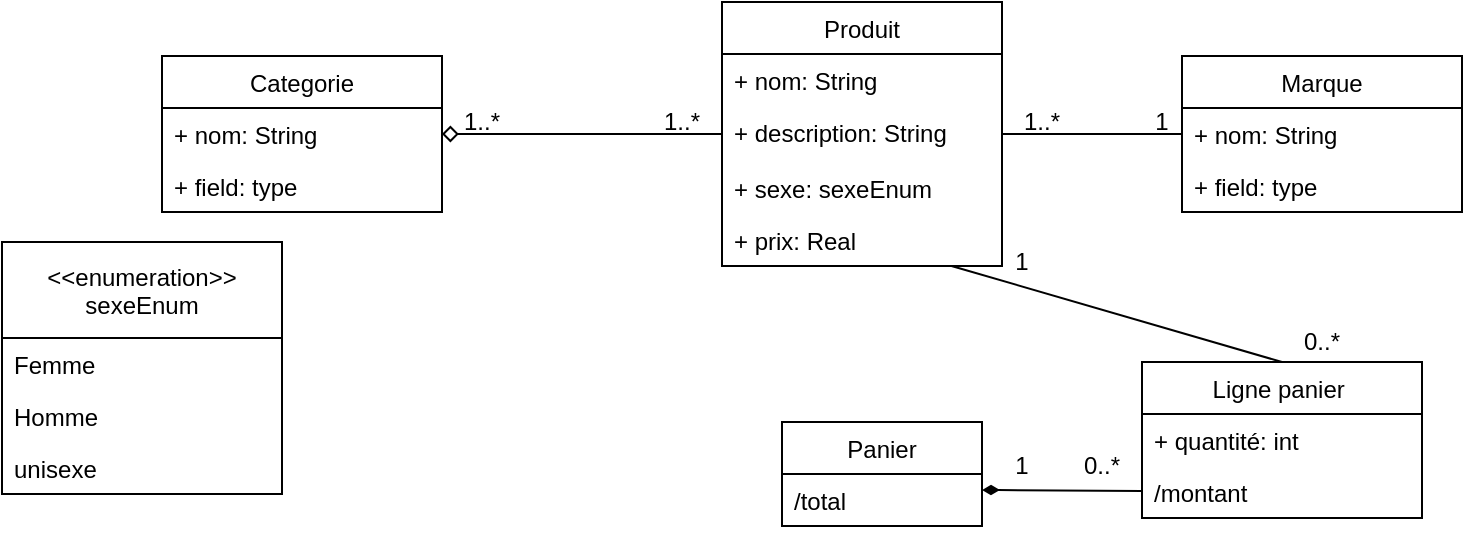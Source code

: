 <mxfile version="12.5.1" type="github"><diagram id="C5RBs43oDa-KdzZeNtuy" name="Page-1"><mxGraphModel dx="868" dy="433" grid="1" gridSize="10" guides="1" tooltips="1" connect="1" arrows="1" fold="1" page="1" pageScale="1" pageWidth="827" pageHeight="1169" math="0" shadow="0"><root><mxCell id="WIyWlLk6GJQsqaUBKTNV-0"/><mxCell id="WIyWlLk6GJQsqaUBKTNV-1" parent="WIyWlLk6GJQsqaUBKTNV-0"/><mxCell id="-48wNxZzVPmmQhHL6-wh-0" value="Categorie" style="swimlane;fontStyle=0;childLayout=stackLayout;horizontal=1;startSize=26;fillColor=none;horizontalStack=0;resizeParent=1;resizeParentMax=0;resizeLast=0;collapsible=1;marginBottom=0;" vertex="1" parent="WIyWlLk6GJQsqaUBKTNV-1"><mxGeometry x="110" y="117" width="140" height="78" as="geometry"/></mxCell><mxCell id="-48wNxZzVPmmQhHL6-wh-1" value="+ nom: String" style="text;strokeColor=none;fillColor=none;align=left;verticalAlign=top;spacingLeft=4;spacingRight=4;overflow=hidden;rotatable=0;points=[[0,0.5],[1,0.5]];portConstraint=eastwest;" vertex="1" parent="-48wNxZzVPmmQhHL6-wh-0"><mxGeometry y="26" width="140" height="26" as="geometry"/></mxCell><mxCell id="-48wNxZzVPmmQhHL6-wh-2" value="+ field: type" style="text;strokeColor=none;fillColor=none;align=left;verticalAlign=top;spacingLeft=4;spacingRight=4;overflow=hidden;rotatable=0;points=[[0,0.5],[1,0.5]];portConstraint=eastwest;" vertex="1" parent="-48wNxZzVPmmQhHL6-wh-0"><mxGeometry y="52" width="140" height="26" as="geometry"/></mxCell><mxCell id="-48wNxZzVPmmQhHL6-wh-4" value="Produit" style="swimlane;fontStyle=0;childLayout=stackLayout;horizontal=1;startSize=26;fillColor=none;horizontalStack=0;resizeParent=1;resizeParentMax=0;resizeLast=0;collapsible=1;marginBottom=0;" vertex="1" parent="WIyWlLk6GJQsqaUBKTNV-1"><mxGeometry x="390" y="90" width="140" height="132" as="geometry"/></mxCell><mxCell id="-48wNxZzVPmmQhHL6-wh-5" value="+ nom: String" style="text;strokeColor=none;fillColor=none;align=left;verticalAlign=top;spacingLeft=4;spacingRight=4;overflow=hidden;rotatable=0;points=[[0,0.5],[1,0.5]];portConstraint=eastwest;" vertex="1" parent="-48wNxZzVPmmQhHL6-wh-4"><mxGeometry y="26" width="140" height="26" as="geometry"/></mxCell><mxCell id="-48wNxZzVPmmQhHL6-wh-6" value="+ description: String&#10;" style="text;strokeColor=none;fillColor=none;align=left;verticalAlign=top;spacingLeft=4;spacingRight=4;overflow=hidden;rotatable=0;points=[[0,0.5],[1,0.5]];portConstraint=eastwest;" vertex="1" parent="-48wNxZzVPmmQhHL6-wh-4"><mxGeometry y="52" width="140" height="28" as="geometry"/></mxCell><mxCell id="-48wNxZzVPmmQhHL6-wh-8" value="+ sexe: sexeEnum&#10;" style="text;strokeColor=none;fillColor=none;align=left;verticalAlign=top;spacingLeft=4;spacingRight=4;overflow=hidden;rotatable=0;points=[[0,0.5],[1,0.5]];portConstraint=eastwest;" vertex="1" parent="-48wNxZzVPmmQhHL6-wh-4"><mxGeometry y="80" width="140" height="26" as="geometry"/></mxCell><mxCell id="-48wNxZzVPmmQhHL6-wh-7" value="+ prix: Real&#10;" style="text;strokeColor=none;fillColor=none;align=left;verticalAlign=top;spacingLeft=4;spacingRight=4;overflow=hidden;rotatable=0;points=[[0,0.5],[1,0.5]];portConstraint=eastwest;" vertex="1" parent="-48wNxZzVPmmQhHL6-wh-4"><mxGeometry y="106" width="140" height="26" as="geometry"/></mxCell><mxCell id="-48wNxZzVPmmQhHL6-wh-15" value="&lt;&lt;enumeration&gt;&gt;&#10;sexeEnum" style="swimlane;fontStyle=0;childLayout=stackLayout;horizontal=1;startSize=48;fillColor=none;horizontalStack=0;resizeParent=1;resizeParentMax=0;resizeLast=0;collapsible=1;marginBottom=0;" vertex="1" parent="WIyWlLk6GJQsqaUBKTNV-1"><mxGeometry x="30" y="210" width="140" height="126" as="geometry"><mxRectangle x="60" y="322" width="90" height="26" as="alternateBounds"/></mxGeometry></mxCell><mxCell id="-48wNxZzVPmmQhHL6-wh-16" value="Femme" style="text;strokeColor=none;fillColor=none;align=left;verticalAlign=top;spacingLeft=4;spacingRight=4;overflow=hidden;rotatable=0;points=[[0,0.5],[1,0.5]];portConstraint=eastwest;" vertex="1" parent="-48wNxZzVPmmQhHL6-wh-15"><mxGeometry y="48" width="140" height="26" as="geometry"/></mxCell><mxCell id="-48wNxZzVPmmQhHL6-wh-17" value="Homme" style="text;strokeColor=none;fillColor=none;align=left;verticalAlign=top;spacingLeft=4;spacingRight=4;overflow=hidden;rotatable=0;points=[[0,0.5],[1,0.5]];portConstraint=eastwest;" vertex="1" parent="-48wNxZzVPmmQhHL6-wh-15"><mxGeometry y="74" width="140" height="26" as="geometry"/></mxCell><mxCell id="-48wNxZzVPmmQhHL6-wh-18" value="unisexe" style="text;strokeColor=none;fillColor=none;align=left;verticalAlign=top;spacingLeft=4;spacingRight=4;overflow=hidden;rotatable=0;points=[[0,0.5],[1,0.5]];portConstraint=eastwest;" vertex="1" parent="-48wNxZzVPmmQhHL6-wh-15"><mxGeometry y="100" width="140" height="26" as="geometry"/></mxCell><mxCell id="-48wNxZzVPmmQhHL6-wh-21" value="Marque" style="swimlane;fontStyle=0;childLayout=stackLayout;horizontal=1;startSize=26;fillColor=none;horizontalStack=0;resizeParent=1;resizeParentMax=0;resizeLast=0;collapsible=1;marginBottom=0;" vertex="1" parent="WIyWlLk6GJQsqaUBKTNV-1"><mxGeometry x="620" y="117" width="140" height="78" as="geometry"/></mxCell><mxCell id="-48wNxZzVPmmQhHL6-wh-22" value="+ nom: String" style="text;strokeColor=none;fillColor=none;align=left;verticalAlign=top;spacingLeft=4;spacingRight=4;overflow=hidden;rotatable=0;points=[[0,0.5],[1,0.5]];portConstraint=eastwest;" vertex="1" parent="-48wNxZzVPmmQhHL6-wh-21"><mxGeometry y="26" width="140" height="26" as="geometry"/></mxCell><mxCell id="-48wNxZzVPmmQhHL6-wh-23" value="+ field: type" style="text;strokeColor=none;fillColor=none;align=left;verticalAlign=top;spacingLeft=4;spacingRight=4;overflow=hidden;rotatable=0;points=[[0,0.5],[1,0.5]];portConstraint=eastwest;" vertex="1" parent="-48wNxZzVPmmQhHL6-wh-21"><mxGeometry y="52" width="140" height="26" as="geometry"/></mxCell><mxCell id="-48wNxZzVPmmQhHL6-wh-28" style="edgeStyle=orthogonalEdgeStyle;rounded=0;orthogonalLoop=1;jettySize=auto;html=1;endArrow=none;endFill=0;" edge="1" parent="WIyWlLk6GJQsqaUBKTNV-1" source="-48wNxZzVPmmQhHL6-wh-6"><mxGeometry relative="1" as="geometry"><mxPoint x="620" y="156" as="targetPoint"/></mxGeometry></mxCell><mxCell id="-48wNxZzVPmmQhHL6-wh-29" value="1" style="text;html=1;strokeColor=none;fillColor=none;align=center;verticalAlign=middle;whiteSpace=wrap;rounded=0;" vertex="1" parent="WIyWlLk6GJQsqaUBKTNV-1"><mxGeometry x="600" y="140" width="20" height="20" as="geometry"/></mxCell><mxCell id="-48wNxZzVPmmQhHL6-wh-30" value="1..*" style="text;html=1;strokeColor=none;fillColor=none;align=center;verticalAlign=middle;whiteSpace=wrap;rounded=0;" vertex="1" parent="WIyWlLk6GJQsqaUBKTNV-1"><mxGeometry x="530" y="140" width="40" height="20" as="geometry"/></mxCell><mxCell id="-48wNxZzVPmmQhHL6-wh-33" style="rounded=0;orthogonalLoop=1;jettySize=auto;html=1;endArrow=diamond;endFill=0;" edge="1" parent="WIyWlLk6GJQsqaUBKTNV-1" source="-48wNxZzVPmmQhHL6-wh-6" target="-48wNxZzVPmmQhHL6-wh-1"><mxGeometry relative="1" as="geometry"/></mxCell><mxCell id="-48wNxZzVPmmQhHL6-wh-34" value="1..*" style="text;html=1;strokeColor=none;fillColor=none;align=center;verticalAlign=middle;whiteSpace=wrap;rounded=0;" vertex="1" parent="WIyWlLk6GJQsqaUBKTNV-1"><mxGeometry x="350" y="140" width="40" height="20" as="geometry"/></mxCell><mxCell id="-48wNxZzVPmmQhHL6-wh-36" value="1..*" style="text;html=1;strokeColor=none;fillColor=none;align=center;verticalAlign=middle;whiteSpace=wrap;rounded=0;" vertex="1" parent="WIyWlLk6GJQsqaUBKTNV-1"><mxGeometry x="250" y="140" width="40" height="20" as="geometry"/></mxCell><mxCell id="-48wNxZzVPmmQhHL6-wh-40" value="Panier" style="swimlane;fontStyle=0;childLayout=stackLayout;horizontal=1;startSize=26;fillColor=none;horizontalStack=0;resizeParent=1;resizeParentMax=0;resizeLast=0;collapsible=1;marginBottom=0;" vertex="1" parent="WIyWlLk6GJQsqaUBKTNV-1"><mxGeometry x="420" y="300" width="100" height="52" as="geometry"/></mxCell><mxCell id="-48wNxZzVPmmQhHL6-wh-41" value="/total" style="text;strokeColor=none;fillColor=none;align=left;verticalAlign=top;spacingLeft=4;spacingRight=4;overflow=hidden;rotatable=0;points=[[0,0.5],[1,0.5]];portConstraint=eastwest;" vertex="1" parent="-48wNxZzVPmmQhHL6-wh-40"><mxGeometry y="26" width="100" height="26" as="geometry"/></mxCell><mxCell id="-48wNxZzVPmmQhHL6-wh-48" value="Ligne panier " style="swimlane;fontStyle=0;childLayout=stackLayout;horizontal=1;startSize=26;fillColor=none;horizontalStack=0;resizeParent=1;resizeParentMax=0;resizeLast=0;collapsible=1;marginBottom=0;" vertex="1" parent="WIyWlLk6GJQsqaUBKTNV-1"><mxGeometry x="600" y="270" width="140" height="78" as="geometry"/></mxCell><mxCell id="-48wNxZzVPmmQhHL6-wh-49" value="+ quantité: int" style="text;strokeColor=none;fillColor=none;align=left;verticalAlign=top;spacingLeft=4;spacingRight=4;overflow=hidden;rotatable=0;points=[[0,0.5],[1,0.5]];portConstraint=eastwest;" vertex="1" parent="-48wNxZzVPmmQhHL6-wh-48"><mxGeometry y="26" width="140" height="26" as="geometry"/></mxCell><mxCell id="-48wNxZzVPmmQhHL6-wh-50" value="/montant" style="text;strokeColor=none;fillColor=none;align=left;verticalAlign=top;spacingLeft=4;spacingRight=4;overflow=hidden;rotatable=0;points=[[0,0.5],[1,0.5]];portConstraint=eastwest;" vertex="1" parent="-48wNxZzVPmmQhHL6-wh-48"><mxGeometry y="52" width="140" height="26" as="geometry"/></mxCell><mxCell id="-48wNxZzVPmmQhHL6-wh-52" style="edgeStyle=none;rounded=0;orthogonalLoop=1;jettySize=auto;html=1;entryX=0.5;entryY=0;entryDx=0;entryDy=0;endArrow=none;endFill=0;" edge="1" parent="WIyWlLk6GJQsqaUBKTNV-1" source="-48wNxZzVPmmQhHL6-wh-7" target="-48wNxZzVPmmQhHL6-wh-48"><mxGeometry relative="1" as="geometry"/></mxCell><mxCell id="-48wNxZzVPmmQhHL6-wh-53" value="1" style="text;html=1;strokeColor=none;fillColor=none;align=center;verticalAlign=middle;whiteSpace=wrap;rounded=0;" vertex="1" parent="WIyWlLk6GJQsqaUBKTNV-1"><mxGeometry x="530" y="210" width="20" height="20" as="geometry"/></mxCell><mxCell id="-48wNxZzVPmmQhHL6-wh-54" value="0..*" style="text;html=1;strokeColor=none;fillColor=none;align=center;verticalAlign=middle;whiteSpace=wrap;rounded=0;" vertex="1" parent="WIyWlLk6GJQsqaUBKTNV-1"><mxGeometry x="670" y="250" width="40" height="20" as="geometry"/></mxCell><mxCell id="-48wNxZzVPmmQhHL6-wh-55" style="edgeStyle=none;rounded=0;orthogonalLoop=1;jettySize=auto;html=1;exitX=0.75;exitY=0;exitDx=0;exitDy=0;endArrow=none;endFill=0;" edge="1" parent="WIyWlLk6GJQsqaUBKTNV-1" source="-48wNxZzVPmmQhHL6-wh-40" target="-48wNxZzVPmmQhHL6-wh-40"><mxGeometry relative="1" as="geometry"/></mxCell><mxCell id="-48wNxZzVPmmQhHL6-wh-56" style="edgeStyle=none;rounded=0;orthogonalLoop=1;jettySize=auto;html=1;exitX=0.5;exitY=0;exitDx=0;exitDy=0;endArrow=none;endFill=0;" edge="1" parent="WIyWlLk6GJQsqaUBKTNV-1" source="-48wNxZzVPmmQhHL6-wh-40" target="-48wNxZzVPmmQhHL6-wh-40"><mxGeometry relative="1" as="geometry"/></mxCell><mxCell id="-48wNxZzVPmmQhHL6-wh-57" style="edgeStyle=none;rounded=0;orthogonalLoop=1;jettySize=auto;html=1;endArrow=diamondThin;endFill=1;" edge="1" parent="WIyWlLk6GJQsqaUBKTNV-1" source="-48wNxZzVPmmQhHL6-wh-50"><mxGeometry relative="1" as="geometry"><mxPoint x="520" y="334" as="targetPoint"/></mxGeometry></mxCell><mxCell id="-48wNxZzVPmmQhHL6-wh-58" value="1" style="text;html=1;strokeColor=none;fillColor=none;align=center;verticalAlign=middle;whiteSpace=wrap;rounded=0;" vertex="1" parent="WIyWlLk6GJQsqaUBKTNV-1"><mxGeometry x="530" y="312" width="20" height="20" as="geometry"/></mxCell><mxCell id="-48wNxZzVPmmQhHL6-wh-60" value="0..*" style="text;html=1;strokeColor=none;fillColor=none;align=center;verticalAlign=middle;whiteSpace=wrap;rounded=0;" vertex="1" parent="WIyWlLk6GJQsqaUBKTNV-1"><mxGeometry x="560" y="312" width="40" height="20" as="geometry"/></mxCell></root></mxGraphModel></diagram></mxfile>